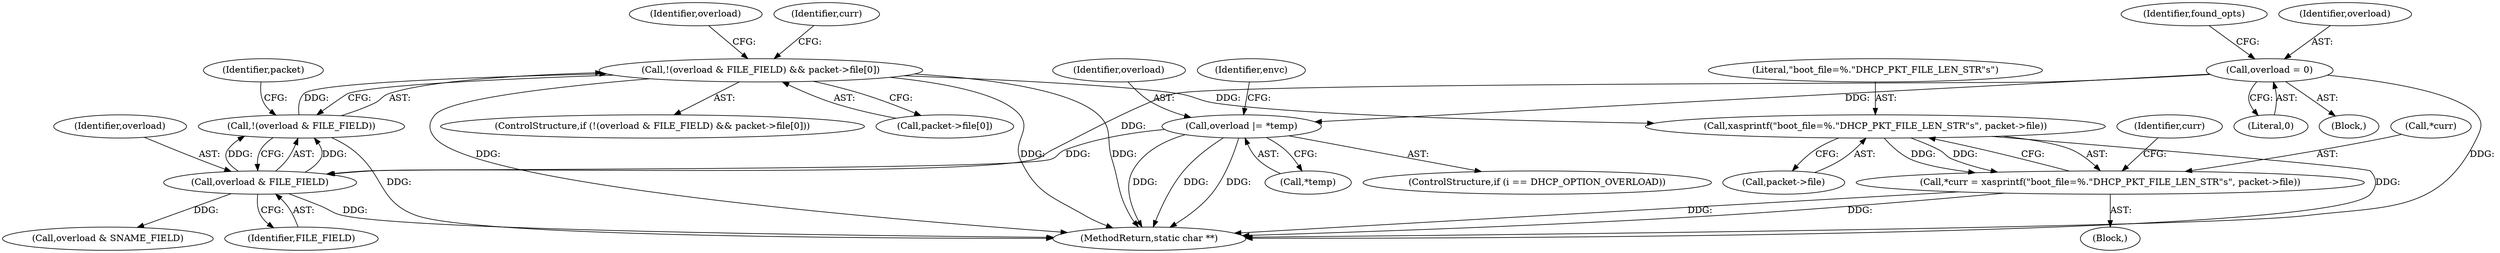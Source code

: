 digraph "0_busybox_74d9f1ba37010face4bd1449df4d60dd84450b06_0@API" {
"1000268" [label="(Call,xasprintf(\"boot_file=%.\"DHCP_PKT_FILE_LEN_STR\"s\", packet->file))"];
"1000254" [label="(Call,!(overload & FILE_FIELD) && packet->file[0])"];
"1000255" [label="(Call,!(overload & FILE_FIELD))"];
"1000256" [label="(Call,overload & FILE_FIELD)"];
"1000125" [label="(Call,overload = 0)"];
"1000162" [label="(Call,overload |= *temp)"];
"1000265" [label="(Call,*curr = xasprintf(\"boot_file=%.\"DHCP_PKT_FILE_LEN_STR\"s\", packet->file))"];
"1000268" [label="(Call,xasprintf(\"boot_file=%.\"DHCP_PKT_FILE_LEN_STR\"s\", packet->file))"];
"1000270" [label="(Call,packet->file)"];
"1000256" [label="(Call,overload & FILE_FIELD)"];
"1000130" [label="(Identifier,found_opts)"];
"1000265" [label="(Call,*curr = xasprintf(\"boot_file=%.\"DHCP_PKT_FILE_LEN_STR\"s\", packet->file))"];
"1000257" [label="(Identifier,overload)"];
"1000258" [label="(Identifier,FILE_FIELD)"];
"1000164" [label="(Call,*temp)"];
"1000163" [label="(Identifier,overload)"];
"1000269" [label="(Literal,\"boot_file=%.\"DHCP_PKT_FILE_LEN_STR\"s\")"];
"1000162" [label="(Call,overload |= *temp)"];
"1000261" [label="(Identifier,packet)"];
"1000126" [label="(Identifier,overload)"];
"1000127" [label="(Literal,0)"];
"1000253" [label="(ControlStructure,if (!(overload & FILE_FIELD) && packet->file[0]))"];
"1000125" [label="(Call,overload = 0)"];
"1000281" [label="(Identifier,overload)"];
"1000117" [label="(Block,)"];
"1000255" [label="(Call,!(overload & FILE_FIELD))"];
"1000174" [label="(Identifier,envc)"];
"1000276" [label="(Identifier,curr)"];
"1000259" [label="(Call,packet->file[0])"];
"1000254" [label="(Call,!(overload & FILE_FIELD) && packet->file[0])"];
"1000158" [label="(ControlStructure,if (i == DHCP_OPTION_OVERLOAD))"];
"1000267" [label="(Identifier,curr)"];
"1000264" [label="(Block,)"];
"1000280" [label="(Call,overload & SNAME_FIELD)"];
"1000479" [label="(MethodReturn,static char **)"];
"1000266" [label="(Call,*curr)"];
"1000268" -> "1000265"  [label="AST: "];
"1000268" -> "1000270"  [label="CFG: "];
"1000269" -> "1000268"  [label="AST: "];
"1000270" -> "1000268"  [label="AST: "];
"1000265" -> "1000268"  [label="CFG: "];
"1000268" -> "1000479"  [label="DDG: "];
"1000268" -> "1000265"  [label="DDG: "];
"1000268" -> "1000265"  [label="DDG: "];
"1000254" -> "1000268"  [label="DDG: "];
"1000254" -> "1000253"  [label="AST: "];
"1000254" -> "1000255"  [label="CFG: "];
"1000254" -> "1000259"  [label="CFG: "];
"1000255" -> "1000254"  [label="AST: "];
"1000259" -> "1000254"  [label="AST: "];
"1000267" -> "1000254"  [label="CFG: "];
"1000281" -> "1000254"  [label="CFG: "];
"1000254" -> "1000479"  [label="DDG: "];
"1000254" -> "1000479"  [label="DDG: "];
"1000254" -> "1000479"  [label="DDG: "];
"1000255" -> "1000254"  [label="DDG: "];
"1000255" -> "1000256"  [label="CFG: "];
"1000256" -> "1000255"  [label="AST: "];
"1000261" -> "1000255"  [label="CFG: "];
"1000255" -> "1000479"  [label="DDG: "];
"1000256" -> "1000255"  [label="DDG: "];
"1000256" -> "1000255"  [label="DDG: "];
"1000256" -> "1000258"  [label="CFG: "];
"1000257" -> "1000256"  [label="AST: "];
"1000258" -> "1000256"  [label="AST: "];
"1000256" -> "1000479"  [label="DDG: "];
"1000125" -> "1000256"  [label="DDG: "];
"1000162" -> "1000256"  [label="DDG: "];
"1000256" -> "1000280"  [label="DDG: "];
"1000125" -> "1000117"  [label="AST: "];
"1000125" -> "1000127"  [label="CFG: "];
"1000126" -> "1000125"  [label="AST: "];
"1000127" -> "1000125"  [label="AST: "];
"1000130" -> "1000125"  [label="CFG: "];
"1000125" -> "1000479"  [label="DDG: "];
"1000125" -> "1000162"  [label="DDG: "];
"1000162" -> "1000158"  [label="AST: "];
"1000162" -> "1000164"  [label="CFG: "];
"1000163" -> "1000162"  [label="AST: "];
"1000164" -> "1000162"  [label="AST: "];
"1000174" -> "1000162"  [label="CFG: "];
"1000162" -> "1000479"  [label="DDG: "];
"1000162" -> "1000479"  [label="DDG: "];
"1000162" -> "1000479"  [label="DDG: "];
"1000265" -> "1000264"  [label="AST: "];
"1000266" -> "1000265"  [label="AST: "];
"1000276" -> "1000265"  [label="CFG: "];
"1000265" -> "1000479"  [label="DDG: "];
"1000265" -> "1000479"  [label="DDG: "];
}
